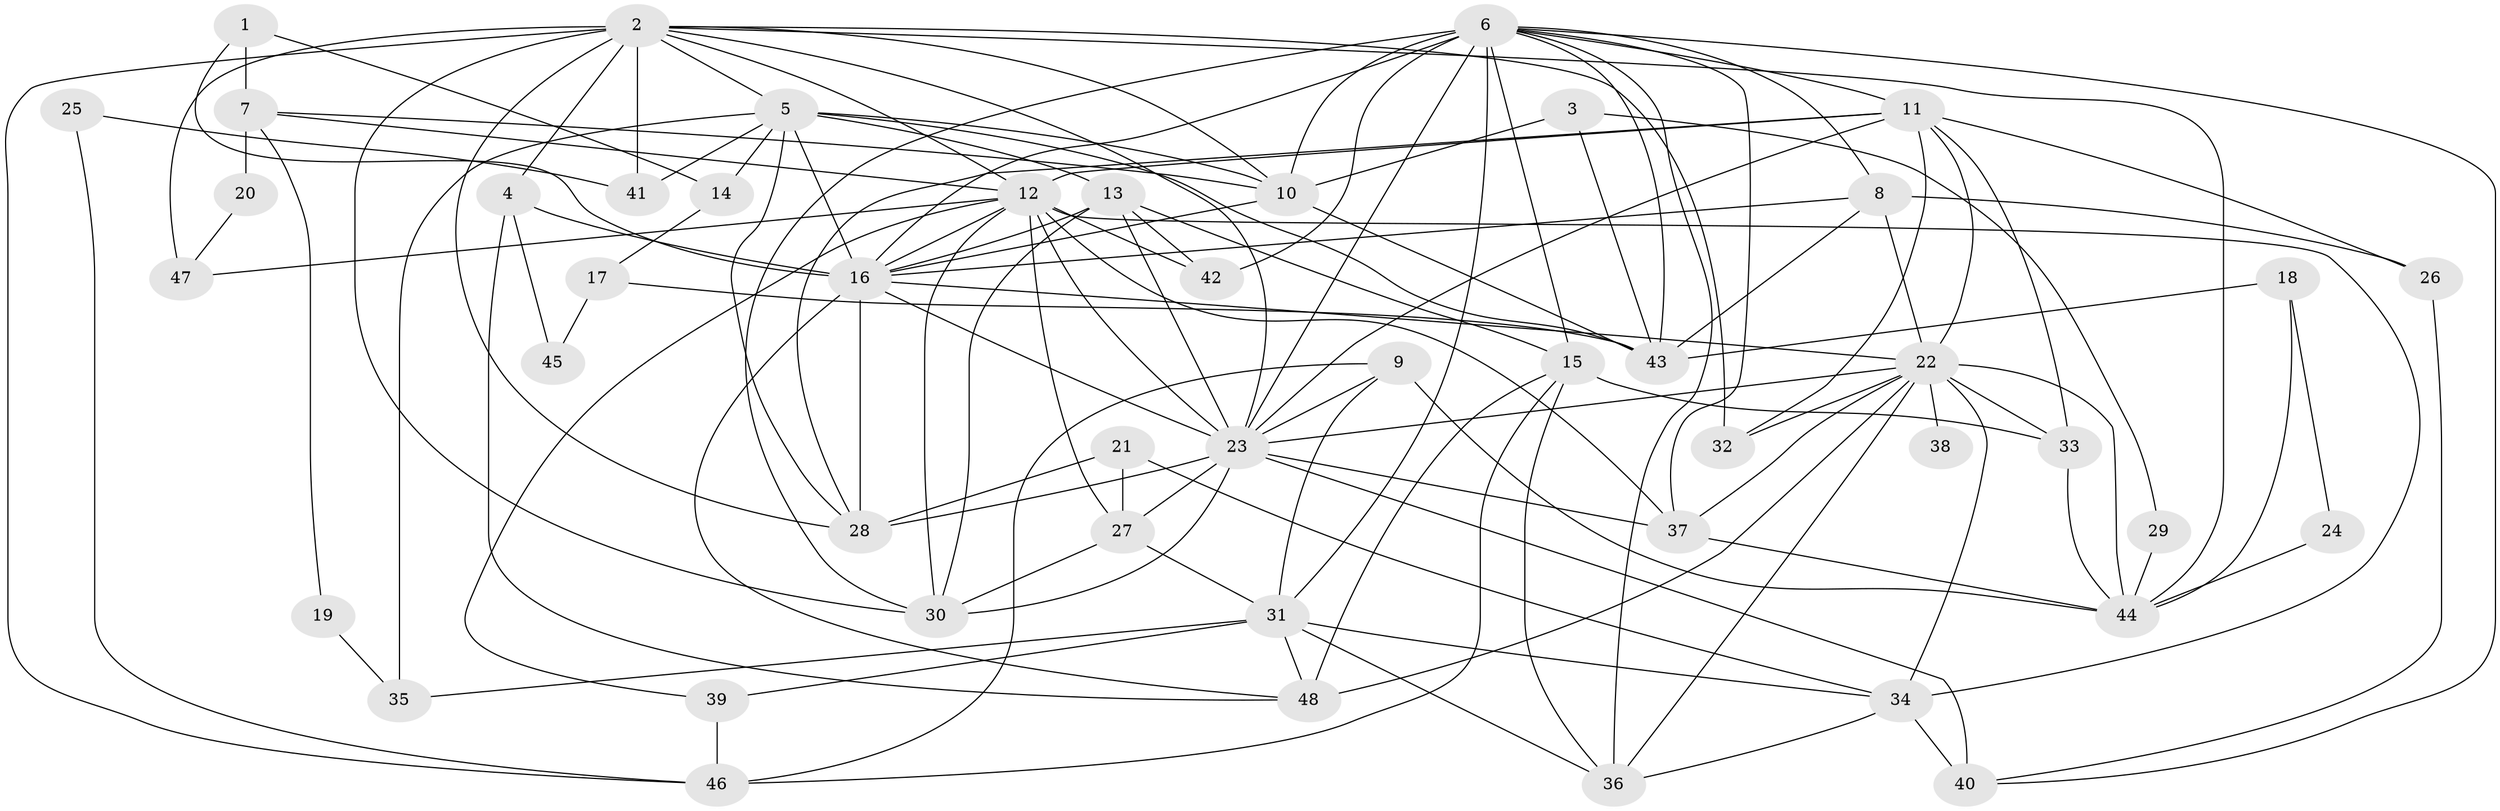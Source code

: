 // original degree distribution, {3: 0.30526315789473685, 5: 0.2, 4: 0.17894736842105263, 2: 0.14736842105263157, 8: 0.021052631578947368, 6: 0.12631578947368421, 7: 0.021052631578947368}
// Generated by graph-tools (version 1.1) at 2025/35/03/09/25 02:35:56]
// undirected, 48 vertices, 127 edges
graph export_dot {
graph [start="1"]
  node [color=gray90,style=filled];
  1;
  2;
  3;
  4;
  5;
  6;
  7;
  8;
  9;
  10;
  11;
  12;
  13;
  14;
  15;
  16;
  17;
  18;
  19;
  20;
  21;
  22;
  23;
  24;
  25;
  26;
  27;
  28;
  29;
  30;
  31;
  32;
  33;
  34;
  35;
  36;
  37;
  38;
  39;
  40;
  41;
  42;
  43;
  44;
  45;
  46;
  47;
  48;
  1 -- 7 [weight=1.0];
  1 -- 14 [weight=1.0];
  1 -- 16 [weight=1.0];
  2 -- 4 [weight=1.0];
  2 -- 5 [weight=1.0];
  2 -- 10 [weight=1.0];
  2 -- 12 [weight=1.0];
  2 -- 23 [weight=2.0];
  2 -- 28 [weight=1.0];
  2 -- 30 [weight=1.0];
  2 -- 32 [weight=1.0];
  2 -- 41 [weight=1.0];
  2 -- 44 [weight=1.0];
  2 -- 46 [weight=1.0];
  2 -- 47 [weight=3.0];
  3 -- 10 [weight=1.0];
  3 -- 29 [weight=1.0];
  3 -- 43 [weight=1.0];
  4 -- 16 [weight=1.0];
  4 -- 45 [weight=1.0];
  4 -- 48 [weight=1.0];
  5 -- 10 [weight=1.0];
  5 -- 13 [weight=1.0];
  5 -- 14 [weight=1.0];
  5 -- 16 [weight=1.0];
  5 -- 28 [weight=1.0];
  5 -- 35 [weight=1.0];
  5 -- 41 [weight=1.0];
  5 -- 43 [weight=1.0];
  6 -- 8 [weight=1.0];
  6 -- 10 [weight=1.0];
  6 -- 11 [weight=1.0];
  6 -- 15 [weight=1.0];
  6 -- 16 [weight=1.0];
  6 -- 23 [weight=2.0];
  6 -- 30 [weight=1.0];
  6 -- 31 [weight=1.0];
  6 -- 36 [weight=1.0];
  6 -- 37 [weight=1.0];
  6 -- 40 [weight=1.0];
  6 -- 42 [weight=1.0];
  6 -- 43 [weight=1.0];
  7 -- 10 [weight=1.0];
  7 -- 12 [weight=1.0];
  7 -- 19 [weight=1.0];
  7 -- 20 [weight=1.0];
  8 -- 16 [weight=1.0];
  8 -- 22 [weight=1.0];
  8 -- 26 [weight=1.0];
  8 -- 43 [weight=1.0];
  9 -- 23 [weight=1.0];
  9 -- 31 [weight=1.0];
  9 -- 44 [weight=1.0];
  9 -- 46 [weight=1.0];
  10 -- 16 [weight=1.0];
  10 -- 43 [weight=1.0];
  11 -- 12 [weight=1.0];
  11 -- 22 [weight=1.0];
  11 -- 23 [weight=1.0];
  11 -- 26 [weight=1.0];
  11 -- 28 [weight=1.0];
  11 -- 32 [weight=1.0];
  11 -- 33 [weight=1.0];
  12 -- 16 [weight=1.0];
  12 -- 23 [weight=1.0];
  12 -- 27 [weight=1.0];
  12 -- 30 [weight=1.0];
  12 -- 34 [weight=1.0];
  12 -- 37 [weight=1.0];
  12 -- 39 [weight=1.0];
  12 -- 42 [weight=1.0];
  12 -- 47 [weight=1.0];
  13 -- 15 [weight=2.0];
  13 -- 16 [weight=2.0];
  13 -- 23 [weight=1.0];
  13 -- 30 [weight=1.0];
  13 -- 42 [weight=1.0];
  14 -- 17 [weight=1.0];
  15 -- 33 [weight=1.0];
  15 -- 36 [weight=1.0];
  15 -- 46 [weight=1.0];
  15 -- 48 [weight=1.0];
  16 -- 22 [weight=2.0];
  16 -- 23 [weight=1.0];
  16 -- 28 [weight=2.0];
  16 -- 48 [weight=1.0];
  17 -- 43 [weight=1.0];
  17 -- 45 [weight=1.0];
  18 -- 24 [weight=1.0];
  18 -- 43 [weight=1.0];
  18 -- 44 [weight=1.0];
  19 -- 35 [weight=1.0];
  20 -- 47 [weight=1.0];
  21 -- 27 [weight=2.0];
  21 -- 28 [weight=2.0];
  21 -- 34 [weight=1.0];
  22 -- 23 [weight=1.0];
  22 -- 32 [weight=1.0];
  22 -- 33 [weight=1.0];
  22 -- 34 [weight=1.0];
  22 -- 36 [weight=1.0];
  22 -- 37 [weight=1.0];
  22 -- 38 [weight=2.0];
  22 -- 44 [weight=1.0];
  22 -- 48 [weight=2.0];
  23 -- 27 [weight=1.0];
  23 -- 28 [weight=1.0];
  23 -- 30 [weight=1.0];
  23 -- 37 [weight=1.0];
  23 -- 40 [weight=2.0];
  24 -- 44 [weight=1.0];
  25 -- 41 [weight=1.0];
  25 -- 46 [weight=1.0];
  26 -- 40 [weight=1.0];
  27 -- 30 [weight=1.0];
  27 -- 31 [weight=1.0];
  29 -- 44 [weight=1.0];
  31 -- 34 [weight=1.0];
  31 -- 35 [weight=1.0];
  31 -- 36 [weight=1.0];
  31 -- 39 [weight=1.0];
  31 -- 48 [weight=1.0];
  33 -- 44 [weight=1.0];
  34 -- 36 [weight=1.0];
  34 -- 40 [weight=1.0];
  37 -- 44 [weight=1.0];
  39 -- 46 [weight=1.0];
}
